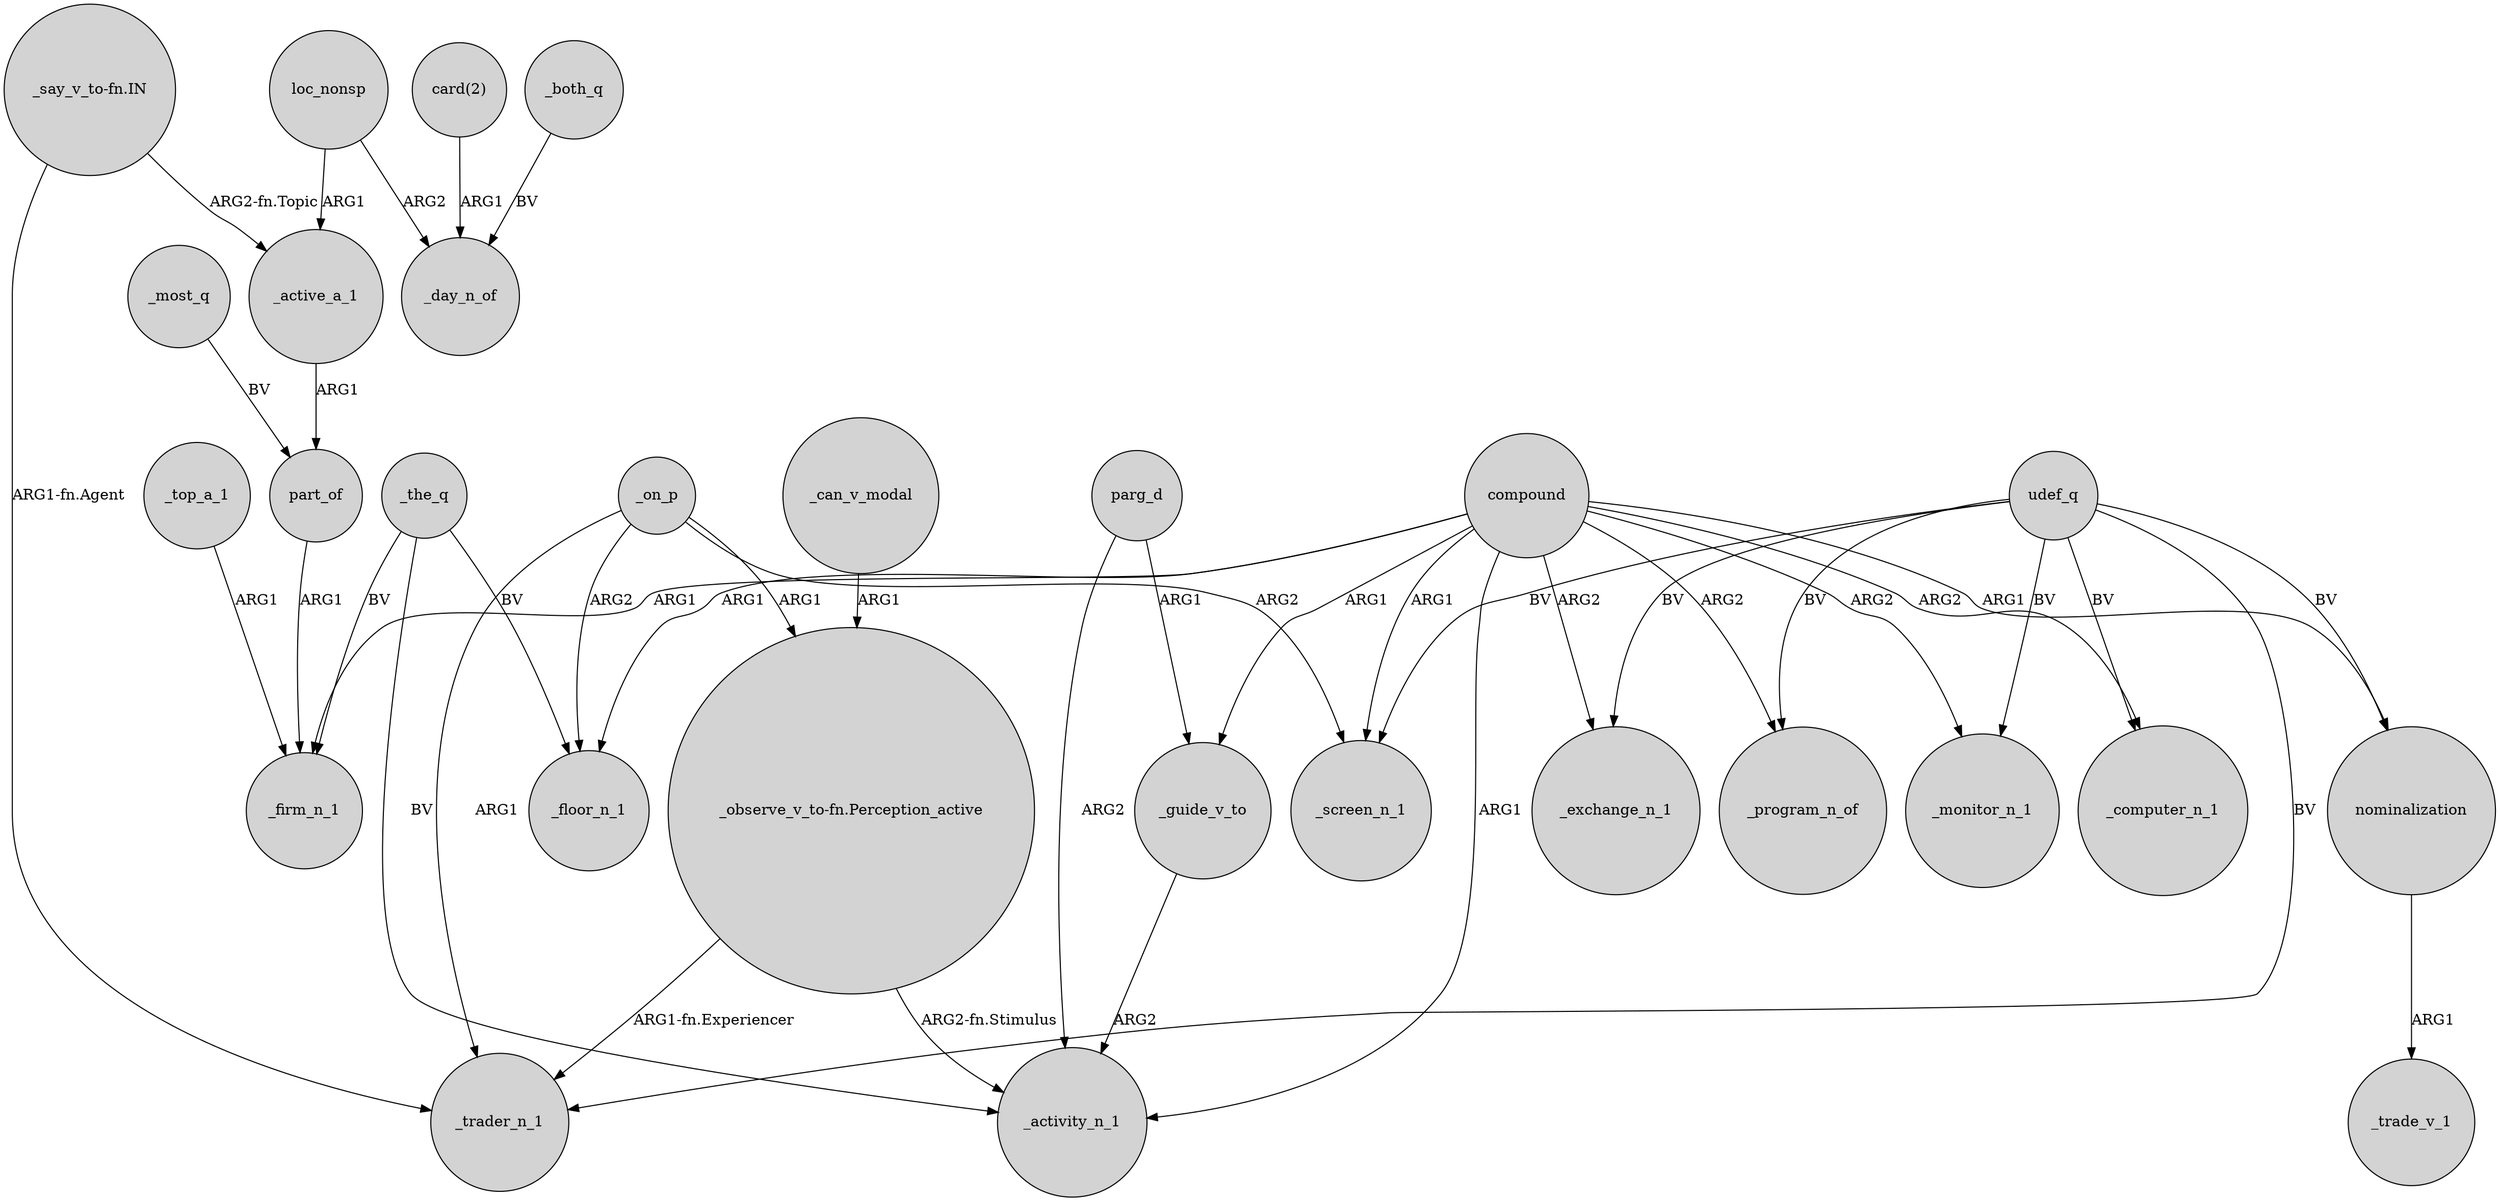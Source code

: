 digraph {
	node [shape=circle style=filled]
	_active_a_1 -> part_of [label=ARG1]
	"card(2)" -> _day_n_of [label=ARG1]
	"_observe_v_to-fn.Perception_active" -> _trader_n_1 [label="ARG1-fn.Experiencer"]
	compound -> _program_n_of [label=ARG2]
	_both_q -> _day_n_of [label=BV]
	udef_q -> _trader_n_1 [label=BV]
	compound -> _floor_n_1 [label=ARG1]
	compound -> _monitor_n_1 [label=ARG2]
	_guide_v_to -> _activity_n_1 [label=ARG2]
	part_of -> _firm_n_1 [label=ARG1]
	udef_q -> _program_n_of [label=BV]
	_on_p -> "_observe_v_to-fn.Perception_active" [label=ARG1]
	nominalization -> _trade_v_1 [label=ARG1]
	compound -> _exchange_n_1 [label=ARG2]
	udef_q -> _computer_n_1 [label=BV]
	udef_q -> _screen_n_1 [label=BV]
	loc_nonsp -> _active_a_1 [label=ARG1]
	compound -> _computer_n_1 [label=ARG2]
	"_observe_v_to-fn.Perception_active" -> _activity_n_1 [label="ARG2-fn.Stimulus"]
	_the_q -> _floor_n_1 [label=BV]
	parg_d -> _guide_v_to [label=ARG1]
	compound -> _activity_n_1 [label=ARG1]
	compound -> _screen_n_1 [label=ARG1]
	_on_p -> _floor_n_1 [label=ARG2]
	compound -> _firm_n_1 [label=ARG1]
	udef_q -> nominalization [label=BV]
	_can_v_modal -> "_observe_v_to-fn.Perception_active" [label=ARG1]
	_the_q -> _firm_n_1 [label=BV]
	udef_q -> _monitor_n_1 [label=BV]
	parg_d -> _activity_n_1 [label=ARG2]
	"_say_v_to-fn.IN" -> _active_a_1 [label="ARG2-fn.Topic"]
	_most_q -> part_of [label=BV]
	loc_nonsp -> _day_n_of [label=ARG2]
	_on_p -> _trader_n_1 [label=ARG1]
	udef_q -> _exchange_n_1 [label=BV]
	_top_a_1 -> _firm_n_1 [label=ARG1]
	compound -> nominalization [label=ARG1]
	compound -> _guide_v_to [label=ARG1]
	_on_p -> _screen_n_1 [label=ARG2]
	_the_q -> _activity_n_1 [label=BV]
	"_say_v_to-fn.IN" -> _trader_n_1 [label="ARG1-fn.Agent"]
}
